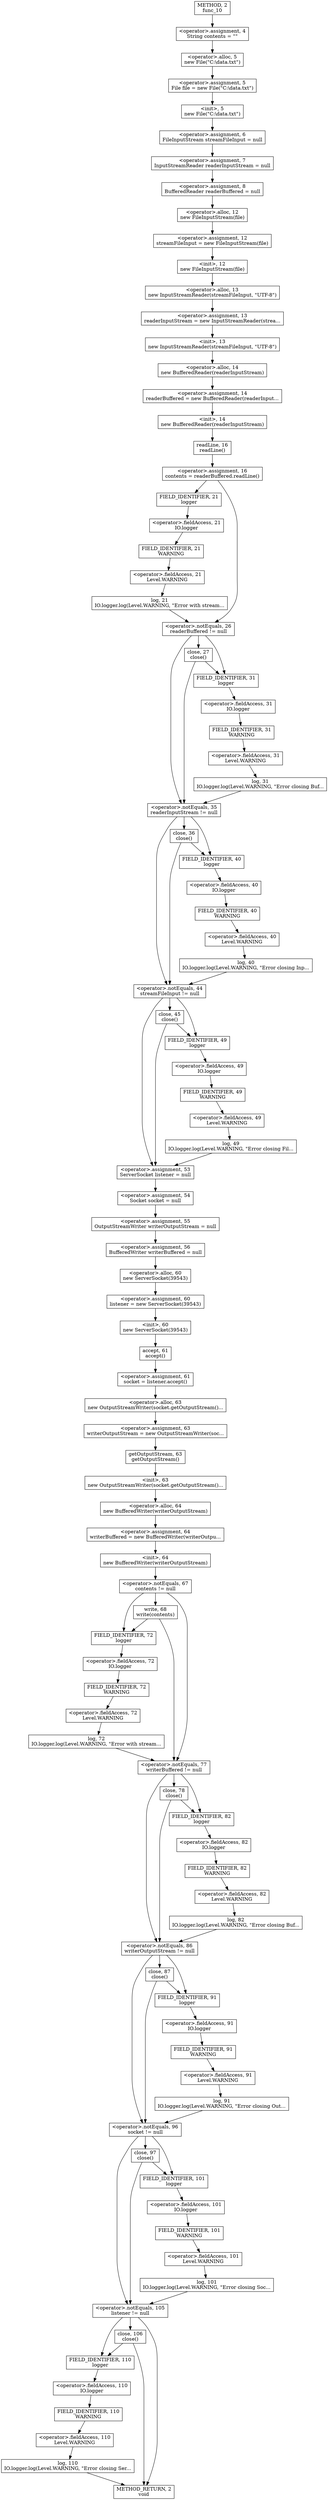 digraph "func_10" {  
node [shape="rect"];  
"30064771072" [label = <&lt;operator&gt;.assignment, 4<BR/>String contents = &quot;&quot;> ]
"30064771073" [label = <&lt;operator&gt;.assignment, 5<BR/>File file = new File(&quot;C:\\data.txt&quot;)> ]
"30064771075" [label = <&lt;init&gt;, 5<BR/>new File(&quot;C:\\data.txt&quot;)> ]
"30064771076" [label = <&lt;operator&gt;.assignment, 6<BR/>FileInputStream streamFileInput = null> ]
"30064771077" [label = <&lt;operator&gt;.assignment, 7<BR/>InputStreamReader readerInputStream = null> ]
"30064771078" [label = <&lt;operator&gt;.assignment, 8<BR/>BufferedReader readerBuffered = null> ]
"30064771108" [label = <&lt;operator&gt;.assignment, 53<BR/>ServerSocket listener = null> ]
"30064771109" [label = <&lt;operator&gt;.assignment, 54<BR/>Socket socket = null> ]
"30064771110" [label = <&lt;operator&gt;.assignment, 55<BR/>OutputStreamWriter writerOutputStream = null> ]
"30064771111" [label = <&lt;operator&gt;.assignment, 56<BR/>BufferedWriter writerBuffered = null> ]
"30064771074" [label = <&lt;operator&gt;.alloc, 5<BR/>new File(&quot;C:\\data.txt&quot;)> ]
"30064771079" [label = <&lt;operator&gt;.assignment, 12<BR/>streamFileInput = new FileInputStream(file)> ]
"30064771081" [label = <&lt;init&gt;, 12<BR/>new FileInputStream(file)> ]
"30064771082" [label = <&lt;operator&gt;.assignment, 13<BR/>readerInputStream = new InputStreamReader(strea...> ]
"30064771084" [label = <&lt;init&gt;, 13<BR/>new InputStreamReader(streamFileInput, &quot;UTF-8&quot;)> ]
"30064771085" [label = <&lt;operator&gt;.assignment, 14<BR/>readerBuffered = new BufferedReader(readerInput...> ]
"30064771087" [label = <&lt;init&gt;, 14<BR/>new BufferedReader(readerInputStream)> ]
"30064771088" [label = <&lt;operator&gt;.assignment, 16<BR/>contents = readerBuffered.readLine()> ]
"30064771112" [label = <&lt;operator&gt;.assignment, 60<BR/>listener = new ServerSocket(39543)> ]
"30064771114" [label = <&lt;init&gt;, 60<BR/>new ServerSocket(39543)> ]
"30064771115" [label = <&lt;operator&gt;.assignment, 61<BR/>socket = listener.accept()> ]
"30064771117" [label = <&lt;operator&gt;.assignment, 63<BR/>writerOutputStream = new OutputStreamWriter(soc...> ]
"30064771119" [label = <&lt;init&gt;, 63<BR/>new OutputStreamWriter(socket.getOutputStream()...> ]
"30064771121" [label = <&lt;operator&gt;.assignment, 64<BR/>writerBuffered = new BufferedWriter(writerOutpu...> ]
"30064771123" [label = <&lt;init&gt;, 64<BR/>new BufferedWriter(writerOutputStream)> ]
"30064771080" [label = <&lt;operator&gt;.alloc, 12<BR/>new FileInputStream(file)> ]
"30064771083" [label = <&lt;operator&gt;.alloc, 13<BR/>new InputStreamReader(streamFileInput, &quot;UTF-8&quot;)> ]
"30064771086" [label = <&lt;operator&gt;.alloc, 14<BR/>new BufferedReader(readerInputStream)> ]
"30064771089" [label = <readLine, 16<BR/>readLine()> ]
"30064771090" [label = <log, 21<BR/>IO.logger.log(Level.WARNING, &quot;Error with stream...> ]
"30064771113" [label = <&lt;operator&gt;.alloc, 60<BR/>new ServerSocket(39543)> ]
"30064771116" [label = <accept, 61<BR/>accept()> ]
"30064771118" [label = <&lt;operator&gt;.alloc, 63<BR/>new OutputStreamWriter(socket.getOutputStream()...> ]
"30064771120" [label = <getOutputStream, 63<BR/>getOutputStream()> ]
"30064771122" [label = <&lt;operator&gt;.alloc, 64<BR/>new BufferedWriter(writerOutputStream)> ]
"30064771124" [label = <&lt;operator&gt;.notEquals, 67<BR/>contents != null> ]
"30064771126" [label = <log, 72<BR/>IO.logger.log(Level.WARNING, &quot;Error with stream...> ]
"30064771091" [label = <&lt;operator&gt;.fieldAccess, 21<BR/>IO.logger> ]
"30064771092" [label = <&lt;operator&gt;.fieldAccess, 21<BR/>Level.WARNING> ]
"30064771125" [label = <write, 68<BR/>write(contents)> ]
"30064771127" [label = <&lt;operator&gt;.fieldAccess, 72<BR/>IO.logger> ]
"30064771128" [label = <&lt;operator&gt;.fieldAccess, 72<BR/>Level.WARNING> ]
"55834574848" [label = <FIELD_IDENTIFIER, 21<BR/>logger> ]
"55834574849" [label = <FIELD_IDENTIFIER, 21<BR/>WARNING> ]
"55834574856" [label = <FIELD_IDENTIFIER, 72<BR/>logger> ]
"55834574857" [label = <FIELD_IDENTIFIER, 72<BR/>WARNING> ]
"30064771093" [label = <&lt;operator&gt;.notEquals, 26<BR/>readerBuffered != null> ]
"30064771095" [label = <log, 31<BR/>IO.logger.log(Level.WARNING, &quot;Error closing Buf...> ]
"30064771098" [label = <&lt;operator&gt;.notEquals, 35<BR/>readerInputStream != null> ]
"30064771100" [label = <log, 40<BR/>IO.logger.log(Level.WARNING, &quot;Error closing Inp...> ]
"30064771103" [label = <&lt;operator&gt;.notEquals, 44<BR/>streamFileInput != null> ]
"30064771105" [label = <log, 49<BR/>IO.logger.log(Level.WARNING, &quot;Error closing Fil...> ]
"30064771129" [label = <&lt;operator&gt;.notEquals, 77<BR/>writerBuffered != null> ]
"30064771131" [label = <log, 82<BR/>IO.logger.log(Level.WARNING, &quot;Error closing Buf...> ]
"30064771134" [label = <&lt;operator&gt;.notEquals, 86<BR/>writerOutputStream != null> ]
"30064771136" [label = <log, 91<BR/>IO.logger.log(Level.WARNING, &quot;Error closing Out...> ]
"30064771139" [label = <&lt;operator&gt;.notEquals, 96<BR/>socket != null> ]
"30064771141" [label = <log, 101<BR/>IO.logger.log(Level.WARNING, &quot;Error closing Soc...> ]
"30064771144" [label = <&lt;operator&gt;.notEquals, 105<BR/>listener != null> ]
"30064771146" [label = <log, 110<BR/>IO.logger.log(Level.WARNING, &quot;Error closing Ser...> ]
"30064771094" [label = <close, 27<BR/>close()> ]
"30064771096" [label = <&lt;operator&gt;.fieldAccess, 31<BR/>IO.logger> ]
"30064771097" [label = <&lt;operator&gt;.fieldAccess, 31<BR/>Level.WARNING> ]
"30064771099" [label = <close, 36<BR/>close()> ]
"30064771101" [label = <&lt;operator&gt;.fieldAccess, 40<BR/>IO.logger> ]
"30064771102" [label = <&lt;operator&gt;.fieldAccess, 40<BR/>Level.WARNING> ]
"30064771104" [label = <close, 45<BR/>close()> ]
"30064771106" [label = <&lt;operator&gt;.fieldAccess, 49<BR/>IO.logger> ]
"30064771107" [label = <&lt;operator&gt;.fieldAccess, 49<BR/>Level.WARNING> ]
"30064771130" [label = <close, 78<BR/>close()> ]
"30064771132" [label = <&lt;operator&gt;.fieldAccess, 82<BR/>IO.logger> ]
"30064771133" [label = <&lt;operator&gt;.fieldAccess, 82<BR/>Level.WARNING> ]
"30064771135" [label = <close, 87<BR/>close()> ]
"30064771137" [label = <&lt;operator&gt;.fieldAccess, 91<BR/>IO.logger> ]
"30064771138" [label = <&lt;operator&gt;.fieldAccess, 91<BR/>Level.WARNING> ]
"30064771140" [label = <close, 97<BR/>close()> ]
"30064771142" [label = <&lt;operator&gt;.fieldAccess, 101<BR/>IO.logger> ]
"30064771143" [label = <&lt;operator&gt;.fieldAccess, 101<BR/>Level.WARNING> ]
"30064771145" [label = <close, 106<BR/>close()> ]
"30064771147" [label = <&lt;operator&gt;.fieldAccess, 110<BR/>IO.logger> ]
"30064771148" [label = <&lt;operator&gt;.fieldAccess, 110<BR/>Level.WARNING> ]
"55834574850" [label = <FIELD_IDENTIFIER, 31<BR/>logger> ]
"55834574851" [label = <FIELD_IDENTIFIER, 31<BR/>WARNING> ]
"55834574852" [label = <FIELD_IDENTIFIER, 40<BR/>logger> ]
"55834574853" [label = <FIELD_IDENTIFIER, 40<BR/>WARNING> ]
"55834574854" [label = <FIELD_IDENTIFIER, 49<BR/>logger> ]
"55834574855" [label = <FIELD_IDENTIFIER, 49<BR/>WARNING> ]
"55834574858" [label = <FIELD_IDENTIFIER, 82<BR/>logger> ]
"55834574859" [label = <FIELD_IDENTIFIER, 82<BR/>WARNING> ]
"55834574860" [label = <FIELD_IDENTIFIER, 91<BR/>logger> ]
"55834574861" [label = <FIELD_IDENTIFIER, 91<BR/>WARNING> ]
"55834574862" [label = <FIELD_IDENTIFIER, 101<BR/>logger> ]
"55834574863" [label = <FIELD_IDENTIFIER, 101<BR/>WARNING> ]
"55834574864" [label = <FIELD_IDENTIFIER, 110<BR/>logger> ]
"55834574865" [label = <FIELD_IDENTIFIER, 110<BR/>WARNING> ]
"111669149696" [label = <METHOD, 2<BR/>func_10> ]
"128849018880" [label = <METHOD_RETURN, 2<BR/>void> ]
  "30064771072" -> "30064771074" 
  "30064771073" -> "30064771075" 
  "30064771075" -> "30064771076" 
  "30064771076" -> "30064771077" 
  "30064771077" -> "30064771078" 
  "30064771078" -> "30064771080" 
  "30064771108" -> "30064771109" 
  "30064771109" -> "30064771110" 
  "30064771110" -> "30064771111" 
  "30064771111" -> "30064771113" 
  "30064771074" -> "30064771073" 
  "30064771079" -> "30064771081" 
  "30064771081" -> "30064771083" 
  "30064771082" -> "30064771084" 
  "30064771084" -> "30064771086" 
  "30064771085" -> "30064771087" 
  "30064771087" -> "30064771089" 
  "30064771088" -> "55834574848" 
  "30064771088" -> "30064771093" 
  "30064771112" -> "30064771114" 
  "30064771114" -> "30064771116" 
  "30064771115" -> "30064771118" 
  "30064771117" -> "30064771120" 
  "30064771119" -> "30064771122" 
  "30064771121" -> "30064771123" 
  "30064771123" -> "30064771124" 
  "30064771080" -> "30064771079" 
  "30064771083" -> "30064771082" 
  "30064771086" -> "30064771085" 
  "30064771089" -> "30064771088" 
  "30064771090" -> "30064771093" 
  "30064771113" -> "30064771112" 
  "30064771116" -> "30064771115" 
  "30064771118" -> "30064771117" 
  "30064771120" -> "30064771119" 
  "30064771122" -> "30064771121" 
  "30064771124" -> "55834574856" 
  "30064771124" -> "30064771129" 
  "30064771124" -> "30064771125" 
  "30064771126" -> "30064771129" 
  "30064771091" -> "55834574849" 
  "30064771092" -> "30064771090" 
  "30064771125" -> "55834574856" 
  "30064771125" -> "30064771129" 
  "30064771127" -> "55834574857" 
  "30064771128" -> "30064771126" 
  "55834574848" -> "30064771091" 
  "55834574849" -> "30064771092" 
  "55834574856" -> "30064771127" 
  "55834574857" -> "30064771128" 
  "30064771093" -> "55834574850" 
  "30064771093" -> "30064771094" 
  "30064771093" -> "30064771098" 
  "30064771095" -> "30064771098" 
  "30064771098" -> "55834574852" 
  "30064771098" -> "30064771099" 
  "30064771098" -> "30064771103" 
  "30064771100" -> "30064771103" 
  "30064771103" -> "55834574854" 
  "30064771103" -> "30064771104" 
  "30064771103" -> "30064771108" 
  "30064771105" -> "30064771108" 
  "30064771129" -> "55834574858" 
  "30064771129" -> "30064771130" 
  "30064771129" -> "30064771134" 
  "30064771131" -> "30064771134" 
  "30064771134" -> "55834574860" 
  "30064771134" -> "30064771135" 
  "30064771134" -> "30064771139" 
  "30064771136" -> "30064771139" 
  "30064771139" -> "55834574862" 
  "30064771139" -> "30064771140" 
  "30064771139" -> "30064771144" 
  "30064771141" -> "30064771144" 
  "30064771144" -> "128849018880" 
  "30064771144" -> "55834574864" 
  "30064771144" -> "30064771145" 
  "30064771146" -> "128849018880" 
  "30064771094" -> "55834574850" 
  "30064771094" -> "30064771098" 
  "30064771096" -> "55834574851" 
  "30064771097" -> "30064771095" 
  "30064771099" -> "55834574852" 
  "30064771099" -> "30064771103" 
  "30064771101" -> "55834574853" 
  "30064771102" -> "30064771100" 
  "30064771104" -> "55834574854" 
  "30064771104" -> "30064771108" 
  "30064771106" -> "55834574855" 
  "30064771107" -> "30064771105" 
  "30064771130" -> "55834574858" 
  "30064771130" -> "30064771134" 
  "30064771132" -> "55834574859" 
  "30064771133" -> "30064771131" 
  "30064771135" -> "55834574860" 
  "30064771135" -> "30064771139" 
  "30064771137" -> "55834574861" 
  "30064771138" -> "30064771136" 
  "30064771140" -> "55834574862" 
  "30064771140" -> "30064771144" 
  "30064771142" -> "55834574863" 
  "30064771143" -> "30064771141" 
  "30064771145" -> "128849018880" 
  "30064771145" -> "55834574864" 
  "30064771147" -> "55834574865" 
  "30064771148" -> "30064771146" 
  "55834574850" -> "30064771096" 
  "55834574851" -> "30064771097" 
  "55834574852" -> "30064771101" 
  "55834574853" -> "30064771102" 
  "55834574854" -> "30064771106" 
  "55834574855" -> "30064771107" 
  "55834574858" -> "30064771132" 
  "55834574859" -> "30064771133" 
  "55834574860" -> "30064771137" 
  "55834574861" -> "30064771138" 
  "55834574862" -> "30064771142" 
  "55834574863" -> "30064771143" 
  "55834574864" -> "30064771147" 
  "55834574865" -> "30064771148" 
  "111669149696" -> "30064771072" 
}
